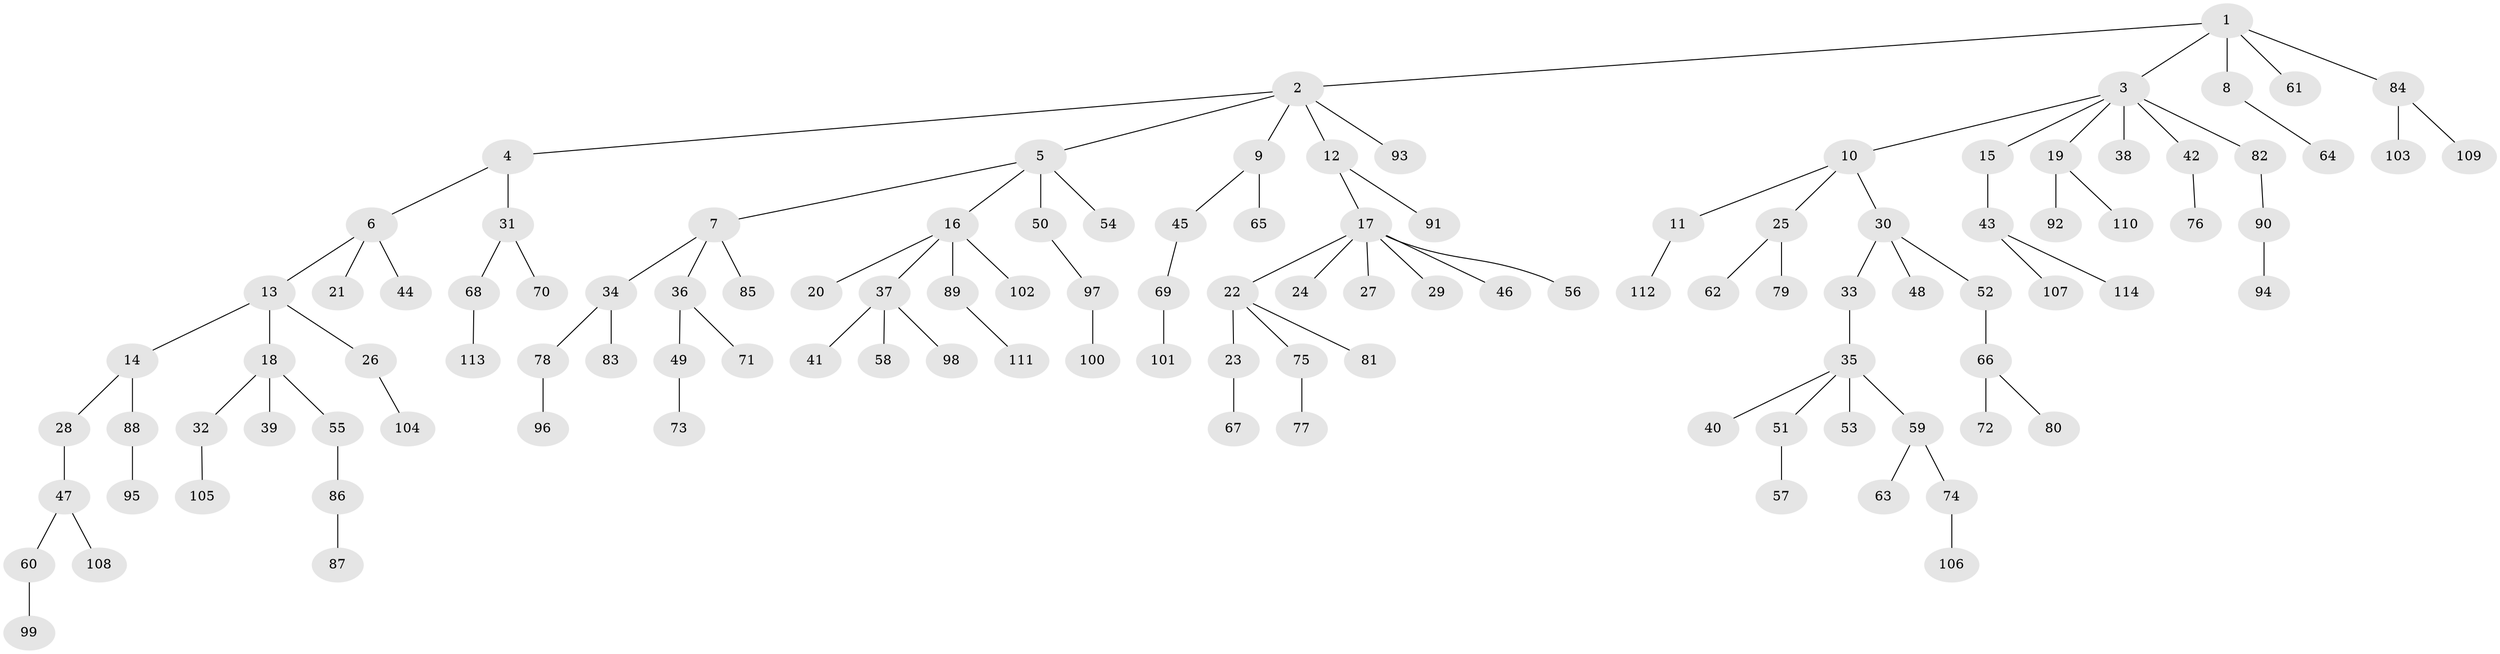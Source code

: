 // coarse degree distribution, {4: 0.06329113924050633, 9: 0.012658227848101266, 7: 0.02531645569620253, 3: 0.11392405063291139, 5: 0.012658227848101266, 1: 0.5949367088607594, 8: 0.012658227848101266, 2: 0.16455696202531644}
// Generated by graph-tools (version 1.1) at 2025/24/03/03/25 07:24:09]
// undirected, 114 vertices, 113 edges
graph export_dot {
graph [start="1"]
  node [color=gray90,style=filled];
  1;
  2;
  3;
  4;
  5;
  6;
  7;
  8;
  9;
  10;
  11;
  12;
  13;
  14;
  15;
  16;
  17;
  18;
  19;
  20;
  21;
  22;
  23;
  24;
  25;
  26;
  27;
  28;
  29;
  30;
  31;
  32;
  33;
  34;
  35;
  36;
  37;
  38;
  39;
  40;
  41;
  42;
  43;
  44;
  45;
  46;
  47;
  48;
  49;
  50;
  51;
  52;
  53;
  54;
  55;
  56;
  57;
  58;
  59;
  60;
  61;
  62;
  63;
  64;
  65;
  66;
  67;
  68;
  69;
  70;
  71;
  72;
  73;
  74;
  75;
  76;
  77;
  78;
  79;
  80;
  81;
  82;
  83;
  84;
  85;
  86;
  87;
  88;
  89;
  90;
  91;
  92;
  93;
  94;
  95;
  96;
  97;
  98;
  99;
  100;
  101;
  102;
  103;
  104;
  105;
  106;
  107;
  108;
  109;
  110;
  111;
  112;
  113;
  114;
  1 -- 2;
  1 -- 3;
  1 -- 8;
  1 -- 61;
  1 -- 84;
  2 -- 4;
  2 -- 5;
  2 -- 9;
  2 -- 12;
  2 -- 93;
  3 -- 10;
  3 -- 15;
  3 -- 19;
  3 -- 38;
  3 -- 42;
  3 -- 82;
  4 -- 6;
  4 -- 31;
  5 -- 7;
  5 -- 16;
  5 -- 50;
  5 -- 54;
  6 -- 13;
  6 -- 21;
  6 -- 44;
  7 -- 34;
  7 -- 36;
  7 -- 85;
  8 -- 64;
  9 -- 45;
  9 -- 65;
  10 -- 11;
  10 -- 25;
  10 -- 30;
  11 -- 112;
  12 -- 17;
  12 -- 91;
  13 -- 14;
  13 -- 18;
  13 -- 26;
  14 -- 28;
  14 -- 88;
  15 -- 43;
  16 -- 20;
  16 -- 37;
  16 -- 89;
  16 -- 102;
  17 -- 22;
  17 -- 24;
  17 -- 27;
  17 -- 29;
  17 -- 46;
  17 -- 56;
  18 -- 32;
  18 -- 39;
  18 -- 55;
  19 -- 92;
  19 -- 110;
  22 -- 23;
  22 -- 75;
  22 -- 81;
  23 -- 67;
  25 -- 62;
  25 -- 79;
  26 -- 104;
  28 -- 47;
  30 -- 33;
  30 -- 48;
  30 -- 52;
  31 -- 68;
  31 -- 70;
  32 -- 105;
  33 -- 35;
  34 -- 78;
  34 -- 83;
  35 -- 40;
  35 -- 51;
  35 -- 53;
  35 -- 59;
  36 -- 49;
  36 -- 71;
  37 -- 41;
  37 -- 58;
  37 -- 98;
  42 -- 76;
  43 -- 107;
  43 -- 114;
  45 -- 69;
  47 -- 60;
  47 -- 108;
  49 -- 73;
  50 -- 97;
  51 -- 57;
  52 -- 66;
  55 -- 86;
  59 -- 63;
  59 -- 74;
  60 -- 99;
  66 -- 72;
  66 -- 80;
  68 -- 113;
  69 -- 101;
  74 -- 106;
  75 -- 77;
  78 -- 96;
  82 -- 90;
  84 -- 103;
  84 -- 109;
  86 -- 87;
  88 -- 95;
  89 -- 111;
  90 -- 94;
  97 -- 100;
}
